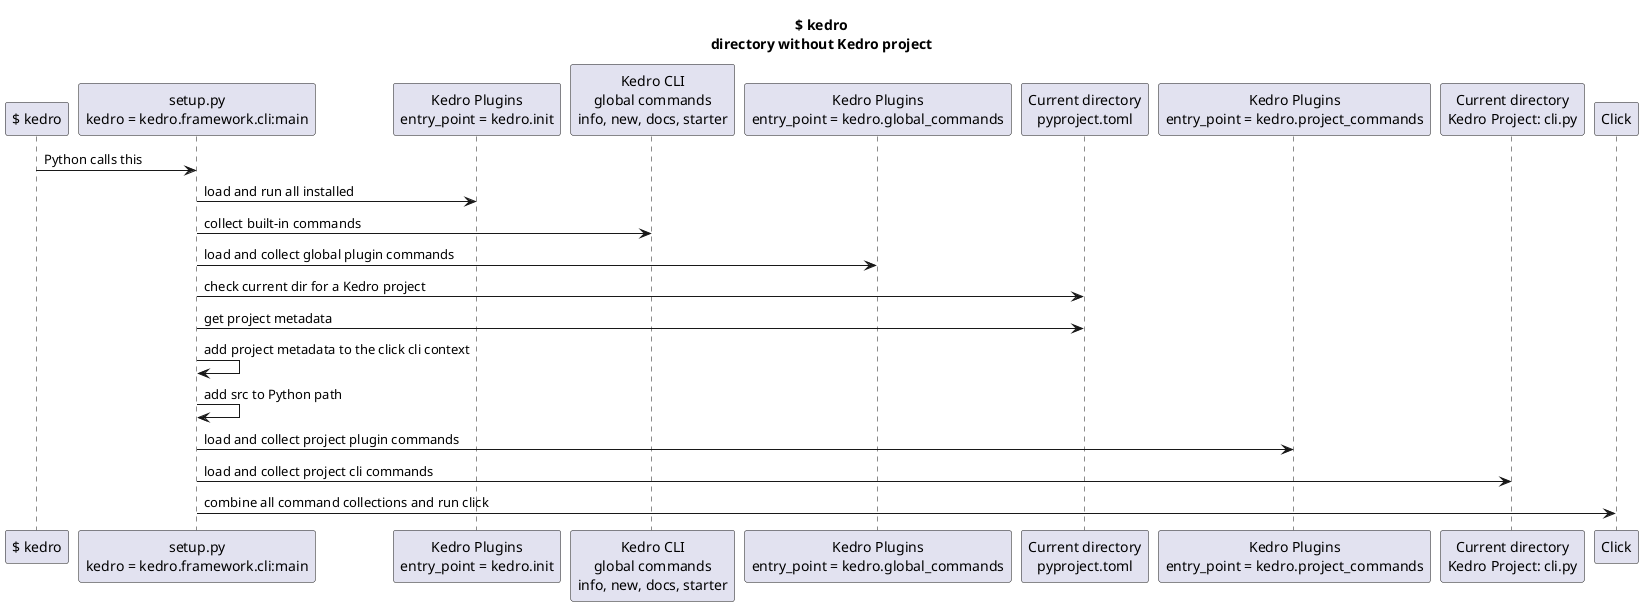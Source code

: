 @startuml
title "$ kedro\ndirectory without Kedro project"

participant "$ kedro" as kedro
participant "setup.py\nkedro = kedro.framework.cli:main" as entrypoint
participant "Kedro Plugins\nentry_point = kedro.init" as init_plugins
participant "Kedro CLI\nglobal commands\ninfo, new, docs, starter" as kedro_cli
participant "Kedro Plugins\nentry_point = kedro.global_commands" as global_plugins
participant "Current directory\npyproject.toml" as pyproject.toml
participant "Kedro Plugins\nentry_point = kedro.project_commands" as project_plugins
participant "Current directory\nKedro Project: cli.py" as kedro_project
participant "Click" as click


kedro->entrypoint: Python calls this
entrypoint->init_plugins: load and run all installed
entrypoint->kedro_cli: collect built-in commands
entrypoint->global_plugins: load and collect global plugin commands
entrypoint->pyproject.toml: check current dir for a Kedro project
entrypoint->pyproject.toml: get project metadata
entrypoint->entrypoint: add project metadata to the click cli context
entrypoint->entrypoint: add src to Python path
entrypoint->project_plugins: load and collect project plugin commands
entrypoint->kedro_project: load and collect project cli commands
entrypoint->click: combine all command collections and run click
@enduml
